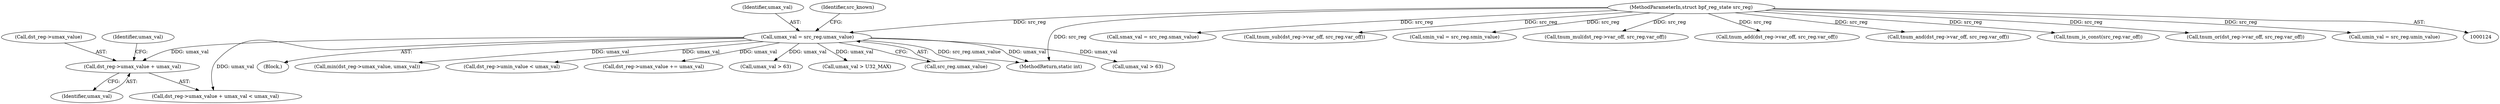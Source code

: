 digraph "0_linux_0c17d1d2c61936401f4702e1846e2c19b200f958@pointer" {
"1000242" [label="(Call,dst_reg->umax_value + umax_val)"];
"1000176" [label="(Call,umax_val = src_reg.umax_value)"];
"1000128" [label="(MethodParameterIn,struct bpf_reg_state src_reg)"];
"1000166" [label="(Call,smax_val = src_reg.smax_value)"];
"1000246" [label="(Identifier,umax_val)"];
"1000129" [label="(Block,)"];
"1000128" [label="(MethodParameterIn,struct bpf_reg_state src_reg)"];
"1000492" [label="(Call,min(dst_reg->umax_value, umax_val))"];
"1000352" [label="(Call,tnum_sub(dst_reg->var_off, src_reg.var_off))"];
"1000243" [label="(Call,dst_reg->umax_value)"];
"1000161" [label="(Call,smin_val = src_reg.smin_value)"];
"1000365" [label="(Call,tnum_mul(dst_reg->var_off, src_reg.var_off))"];
"1000320" [label="(Call,dst_reg->umin_value < umax_val)"];
"1000176" [label="(Call,umax_val = src_reg.umax_value)"];
"1000177" [label="(Identifier,umax_val)"];
"1000266" [label="(Call,dst_reg->umax_value += umax_val)"];
"1000247" [label="(Identifier,umax_val)"];
"1000702" [label="(Call,umax_val > 63)"];
"1000275" [label="(Call,tnum_add(dst_reg->var_off, src_reg.var_off))"];
"1000242" [label="(Call,dst_reg->umax_value + umax_val)"];
"1000472" [label="(Call,tnum_and(dst_reg->var_off, src_reg.var_off))"];
"1000390" [label="(Call,umax_val > U32_MAX)"];
"1000178" [label="(Call,src_reg.umax_value)"];
"1000182" [label="(Identifier,src_known)"];
"1000769" [label="(MethodReturn,static int)"];
"1000241" [label="(Call,dst_reg->umax_value + umax_val < umax_val)"];
"1000183" [label="(Call,tnum_is_const(src_reg.var_off))"];
"1000561" [label="(Call,tnum_or(dst_reg->var_off, src_reg.var_off))"];
"1000171" [label="(Call,umin_val = src_reg.umin_value)"];
"1000634" [label="(Call,umax_val > 63)"];
"1000242" -> "1000241"  [label="AST: "];
"1000242" -> "1000246"  [label="CFG: "];
"1000243" -> "1000242"  [label="AST: "];
"1000246" -> "1000242"  [label="AST: "];
"1000247" -> "1000242"  [label="CFG: "];
"1000176" -> "1000242"  [label="DDG: umax_val"];
"1000176" -> "1000129"  [label="AST: "];
"1000176" -> "1000178"  [label="CFG: "];
"1000177" -> "1000176"  [label="AST: "];
"1000178" -> "1000176"  [label="AST: "];
"1000182" -> "1000176"  [label="CFG: "];
"1000176" -> "1000769"  [label="DDG: src_reg.umax_value"];
"1000176" -> "1000769"  [label="DDG: umax_val"];
"1000128" -> "1000176"  [label="DDG: src_reg"];
"1000176" -> "1000241"  [label="DDG: umax_val"];
"1000176" -> "1000266"  [label="DDG: umax_val"];
"1000176" -> "1000320"  [label="DDG: umax_val"];
"1000176" -> "1000390"  [label="DDG: umax_val"];
"1000176" -> "1000492"  [label="DDG: umax_val"];
"1000176" -> "1000634"  [label="DDG: umax_val"];
"1000176" -> "1000702"  [label="DDG: umax_val"];
"1000128" -> "1000124"  [label="AST: "];
"1000128" -> "1000769"  [label="DDG: src_reg"];
"1000128" -> "1000161"  [label="DDG: src_reg"];
"1000128" -> "1000166"  [label="DDG: src_reg"];
"1000128" -> "1000171"  [label="DDG: src_reg"];
"1000128" -> "1000183"  [label="DDG: src_reg"];
"1000128" -> "1000275"  [label="DDG: src_reg"];
"1000128" -> "1000352"  [label="DDG: src_reg"];
"1000128" -> "1000365"  [label="DDG: src_reg"];
"1000128" -> "1000472"  [label="DDG: src_reg"];
"1000128" -> "1000561"  [label="DDG: src_reg"];
}
